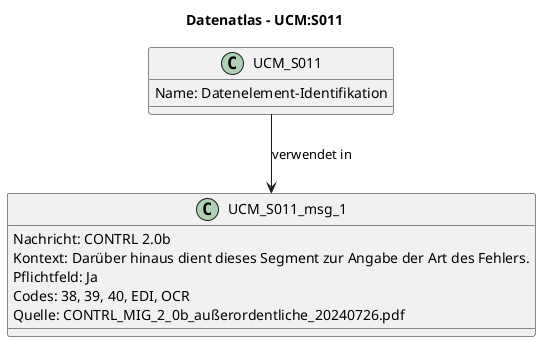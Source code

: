 @startuml
title Datenatlas – UCM:S011
class UCM_S011 {
  Name: Datenelement-Identifikation
}
class UCM_S011_msg_1 {
  Nachricht: CONTRL 2.0b
  Kontext: Darüber hinaus dient dieses Segment zur Angabe der Art des Fehlers.
  Pflichtfeld: Ja
  Codes: 38, 39, 40, EDI, OCR
  Quelle: CONTRL_MIG_2_0b_außerordentliche_20240726.pdf
}
UCM_S011 --> UCM_S011_msg_1 : verwendet in
@enduml